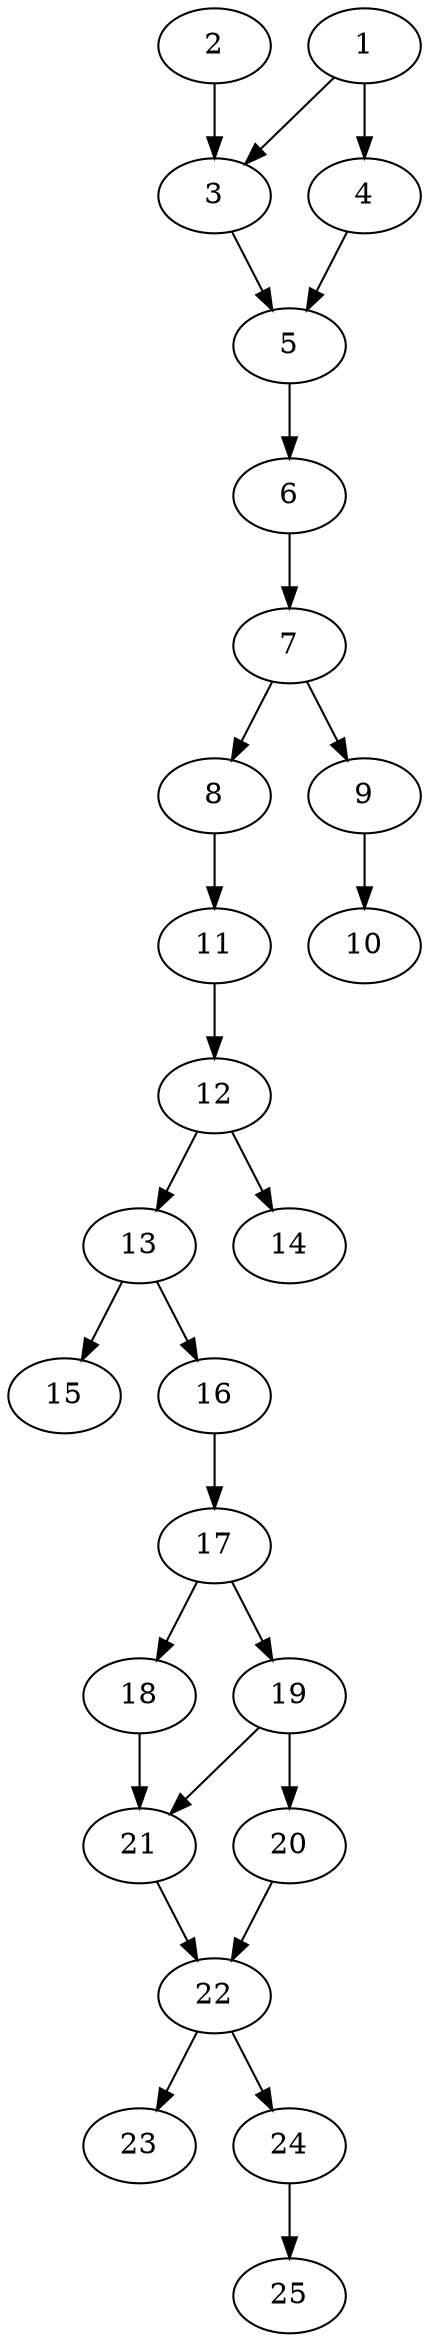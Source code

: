 // DAG automatically generated by daggen at Thu Oct  3 14:00:39 2019
// ./daggen --dot -n 25 --ccr 0.4 --fat 0.3 --regular 0.5 --density 0.6 --mindata 5242880 --maxdata 52428800 
digraph G {
  1 [size="85153280", alpha="0.15", expect_size="34061312"] 
  1 -> 3 [size ="34061312"]
  1 -> 4 [size ="34061312"]
  2 [size="59980800", alpha="0.16", expect_size="23992320"] 
  2 -> 3 [size ="23992320"]
  3 [size="77675520", alpha="0.09", expect_size="31070208"] 
  3 -> 5 [size ="31070208"]
  4 [size="87690240", alpha="0.03", expect_size="35076096"] 
  4 -> 5 [size ="35076096"]
  5 [size="36689920", alpha="0.11", expect_size="14675968"] 
  5 -> 6 [size ="14675968"]
  6 [size="99944960", alpha="0.19", expect_size="39977984"] 
  6 -> 7 [size ="39977984"]
  7 [size="107235840", alpha="0.17", expect_size="42894336"] 
  7 -> 8 [size ="42894336"]
  7 -> 9 [size ="42894336"]
  8 [size="56296960", alpha="0.13", expect_size="22518784"] 
  8 -> 11 [size ="22518784"]
  9 [size="42068480", alpha="0.05", expect_size="16827392"] 
  9 -> 10 [size ="16827392"]
  10 [size="109117440", alpha="0.01", expect_size="43646976"] 
  11 [size="88773120", alpha="0.11", expect_size="35509248"] 
  11 -> 12 [size ="35509248"]
  12 [size="59658240", alpha="0.01", expect_size="23863296"] 
  12 -> 13 [size ="23863296"]
  12 -> 14 [size ="23863296"]
  13 [size="33297920", alpha="0.05", expect_size="13319168"] 
  13 -> 15 [size ="13319168"]
  13 -> 16 [size ="13319168"]
  14 [size="83645440", alpha="0.05", expect_size="33458176"] 
  15 [size="103920640", alpha="0.12", expect_size="41568256"] 
  16 [size="53698560", alpha="0.15", expect_size="21479424"] 
  16 -> 17 [size ="21479424"]
  17 [size="49438720", alpha="0.01", expect_size="19775488"] 
  17 -> 18 [size ="19775488"]
  17 -> 19 [size ="19775488"]
  18 [size="34590720", alpha="0.16", expect_size="13836288"] 
  18 -> 21 [size ="13836288"]
  19 [size="110033920", alpha="0.17", expect_size="44013568"] 
  19 -> 20 [size ="44013568"]
  19 -> 21 [size ="44013568"]
  20 [size="22737920", alpha="0.05", expect_size="9095168"] 
  20 -> 22 [size ="9095168"]
  21 [size="27356160", alpha="0.05", expect_size="10942464"] 
  21 -> 22 [size ="10942464"]
  22 [size="92974080", alpha="0.12", expect_size="37189632"] 
  22 -> 23 [size ="37189632"]
  22 -> 24 [size ="37189632"]
  23 [size="100922880", alpha="0.11", expect_size="40369152"] 
  24 [size="130004480", alpha="0.02", expect_size="52001792"] 
  24 -> 25 [size ="52001792"]
  25 [size="40232960", alpha="0.18", expect_size="16093184"] 
}
